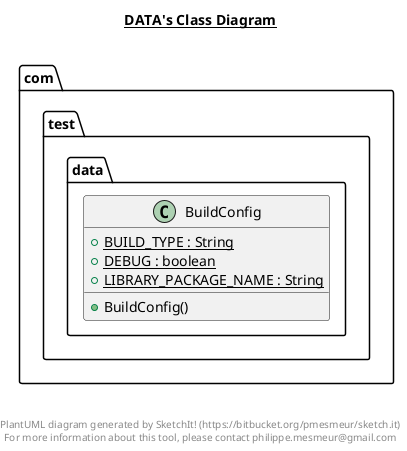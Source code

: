 @startuml

title __DATA's Class Diagram__\n

  namespace com.test.data {
    class com.test.data.BuildConfig {
        {static} + BUILD_TYPE : String
        {static} + DEBUG : boolean
        {static} + LIBRARY_PACKAGE_NAME : String
        + BuildConfig()
    }
  }
  



right footer


PlantUML diagram generated by SketchIt! (https://bitbucket.org/pmesmeur/sketch.it)
For more information about this tool, please contact philippe.mesmeur@gmail.com
endfooter

@enduml
